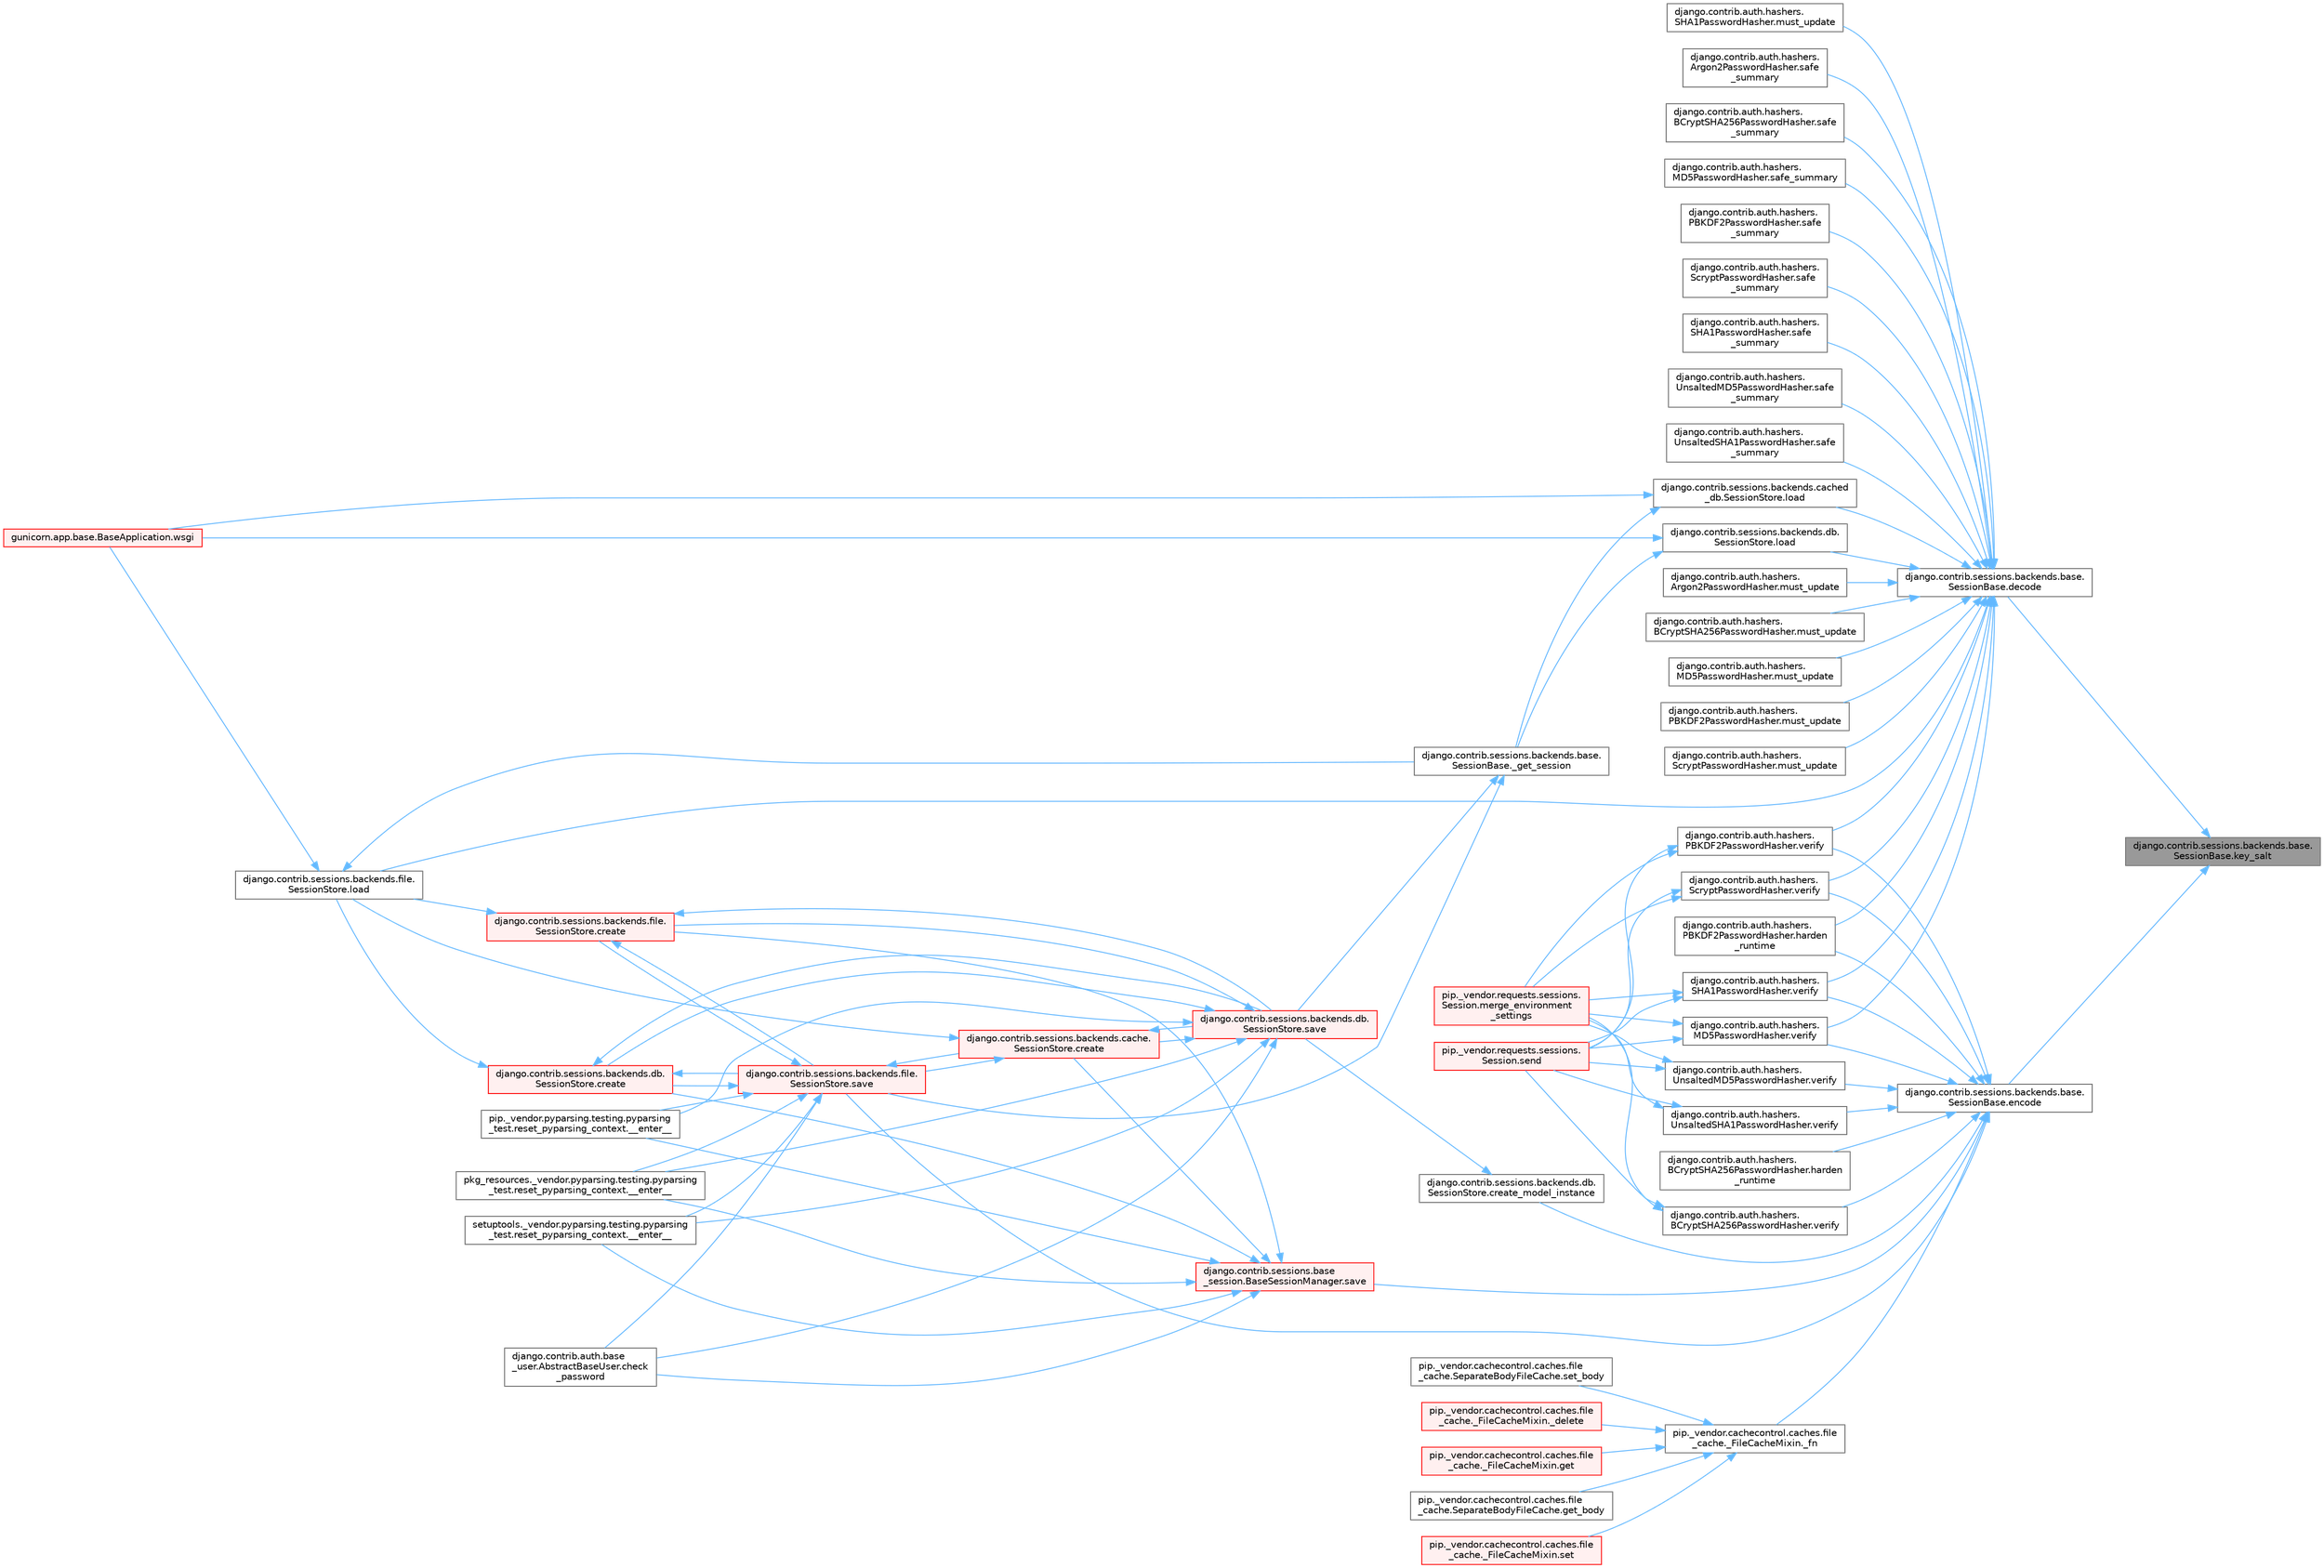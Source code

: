 digraph "django.contrib.sessions.backends.base.SessionBase.key_salt"
{
 // LATEX_PDF_SIZE
  bgcolor="transparent";
  edge [fontname=Helvetica,fontsize=10,labelfontname=Helvetica,labelfontsize=10];
  node [fontname=Helvetica,fontsize=10,shape=box,height=0.2,width=0.4];
  rankdir="RL";
  Node1 [id="Node000001",label="django.contrib.sessions.backends.base.\lSessionBase.key_salt",height=0.2,width=0.4,color="gray40", fillcolor="grey60", style="filled", fontcolor="black",tooltip=" "];
  Node1 -> Node2 [id="edge1_Node000001_Node000002",dir="back",color="steelblue1",style="solid",tooltip=" "];
  Node2 [id="Node000002",label="django.contrib.sessions.backends.base.\lSessionBase.decode",height=0.2,width=0.4,color="grey40", fillcolor="white", style="filled",URL="$classdjango_1_1contrib_1_1sessions_1_1backends_1_1base_1_1_session_base.html#afb17d15a3cb07df3ddfb339557f3a85f",tooltip=" "];
  Node2 -> Node3 [id="edge2_Node000002_Node000003",dir="back",color="steelblue1",style="solid",tooltip=" "];
  Node3 [id="Node000003",label="django.contrib.auth.hashers.\lPBKDF2PasswordHasher.harden\l_runtime",height=0.2,width=0.4,color="grey40", fillcolor="white", style="filled",URL="$classdjango_1_1contrib_1_1auth_1_1hashers_1_1_p_b_k_d_f2_password_hasher.html#ae7f1dcad47802823597610b026fae83a",tooltip=" "];
  Node2 -> Node4 [id="edge3_Node000002_Node000004",dir="back",color="steelblue1",style="solid",tooltip=" "];
  Node4 [id="Node000004",label="django.contrib.sessions.backends.cached\l_db.SessionStore.load",height=0.2,width=0.4,color="grey40", fillcolor="white", style="filled",URL="$classdjango_1_1contrib_1_1sessions_1_1backends_1_1cached__db_1_1_session_store.html#a0432d07f359fa8281304478688605af7",tooltip=" "];
  Node4 -> Node5 [id="edge4_Node000004_Node000005",dir="back",color="steelblue1",style="solid",tooltip=" "];
  Node5 [id="Node000005",label="django.contrib.sessions.backends.base.\lSessionBase._get_session",height=0.2,width=0.4,color="grey40", fillcolor="white", style="filled",URL="$classdjango_1_1contrib_1_1sessions_1_1backends_1_1base_1_1_session_base.html#a3ca0af594cbb5d34f3d4f76c8f90bf4f",tooltip=" "];
  Node5 -> Node6 [id="edge5_Node000005_Node000006",dir="back",color="steelblue1",style="solid",tooltip=" "];
  Node6 [id="Node000006",label="django.contrib.sessions.backends.db.\lSessionStore.save",height=0.2,width=0.4,color="red", fillcolor="#FFF0F0", style="filled",URL="$classdjango_1_1contrib_1_1sessions_1_1backends_1_1db_1_1_session_store.html#a68a6b4f159bd3dc969ec80b34c1622af",tooltip=" "];
  Node6 -> Node7 [id="edge6_Node000006_Node000007",dir="back",color="steelblue1",style="solid",tooltip=" "];
  Node7 [id="Node000007",label="pip._vendor.pyparsing.testing.pyparsing\l_test.reset_pyparsing_context.__enter__",height=0.2,width=0.4,color="grey40", fillcolor="white", style="filled",URL="$classpip_1_1__vendor_1_1pyparsing_1_1testing_1_1pyparsing__test_1_1reset__pyparsing__context.html#a3d39d97a0d95a9b46c987e6dff52b7c0",tooltip=" "];
  Node6 -> Node8 [id="edge7_Node000006_Node000008",dir="back",color="steelblue1",style="solid",tooltip=" "];
  Node8 [id="Node000008",label="pkg_resources._vendor.pyparsing.testing.pyparsing\l_test.reset_pyparsing_context.__enter__",height=0.2,width=0.4,color="grey40", fillcolor="white", style="filled",URL="$classpkg__resources_1_1__vendor_1_1pyparsing_1_1testing_1_1pyparsing__test_1_1reset__pyparsing__context.html#a8d8360c033ccc7296fb9323a07cdeb25",tooltip=" "];
  Node6 -> Node9 [id="edge8_Node000006_Node000009",dir="back",color="steelblue1",style="solid",tooltip=" "];
  Node9 [id="Node000009",label="setuptools._vendor.pyparsing.testing.pyparsing\l_test.reset_pyparsing_context.__enter__",height=0.2,width=0.4,color="grey40", fillcolor="white", style="filled",URL="$classsetuptools_1_1__vendor_1_1pyparsing_1_1testing_1_1pyparsing__test_1_1reset__pyparsing__context.html#a436e2ea8355c86505c8cfdae81714c7c",tooltip=" "];
  Node6 -> Node10 [id="edge9_Node000006_Node000010",dir="back",color="steelblue1",style="solid",tooltip=" "];
  Node10 [id="Node000010",label="django.contrib.auth.base\l_user.AbstractBaseUser.check\l_password",height=0.2,width=0.4,color="grey40", fillcolor="white", style="filled",URL="$classdjango_1_1contrib_1_1auth_1_1base__user_1_1_abstract_base_user.html#aaa9bb7fa5353bc1917dbd7f87b63321a",tooltip=" "];
  Node6 -> Node11 [id="edge10_Node000006_Node000011",dir="back",color="steelblue1",style="solid",tooltip=" "];
  Node11 [id="Node000011",label="django.contrib.sessions.backends.cache.\lSessionStore.create",height=0.2,width=0.4,color="red", fillcolor="#FFF0F0", style="filled",URL="$classdjango_1_1contrib_1_1sessions_1_1backends_1_1cache_1_1_session_store.html#a38c9efbdb5115fd1820ae198b767c39c",tooltip=" "];
  Node11 -> Node302 [id="edge11_Node000011_Node000302",dir="back",color="steelblue1",style="solid",tooltip=" "];
  Node302 [id="Node000302",label="django.contrib.sessions.backends.file.\lSessionStore.load",height=0.2,width=0.4,color="grey40", fillcolor="white", style="filled",URL="$classdjango_1_1contrib_1_1sessions_1_1backends_1_1file_1_1_session_store.html#a408fa63512306fbaa7bbb62742f0295f",tooltip=" "];
  Node302 -> Node5 [id="edge12_Node000302_Node000005",dir="back",color="steelblue1",style="solid",tooltip=" "];
  Node302 -> Node300 [id="edge13_Node000302_Node000300",dir="back",color="steelblue1",style="solid",tooltip=" "];
  Node300 [id="Node000300",label="gunicorn.app.base.BaseApplication.wsgi",height=0.2,width=0.4,color="red", fillcolor="#FFF0F0", style="filled",URL="$classgunicorn_1_1app_1_1base_1_1_base_application.html#a18ae24b2d0d44fb694b9f2b0cdffa670",tooltip=" "];
  Node11 -> Node6 [id="edge14_Node000011_Node000006",dir="back",color="steelblue1",style="solid",tooltip=" "];
  Node11 -> Node1117 [id="edge15_Node000011_Node001117",dir="back",color="steelblue1",style="solid",tooltip=" "];
  Node1117 [id="Node001117",label="django.contrib.sessions.backends.file.\lSessionStore.save",height=0.2,width=0.4,color="red", fillcolor="#FFF0F0", style="filled",URL="$classdjango_1_1contrib_1_1sessions_1_1backends_1_1file_1_1_session_store.html#af170f9c112376eb1627509287bf9620f",tooltip=" "];
  Node1117 -> Node7 [id="edge16_Node001117_Node000007",dir="back",color="steelblue1",style="solid",tooltip=" "];
  Node1117 -> Node8 [id="edge17_Node001117_Node000008",dir="back",color="steelblue1",style="solid",tooltip=" "];
  Node1117 -> Node9 [id="edge18_Node001117_Node000009",dir="back",color="steelblue1",style="solid",tooltip=" "];
  Node1117 -> Node10 [id="edge19_Node001117_Node000010",dir="back",color="steelblue1",style="solid",tooltip=" "];
  Node1117 -> Node11 [id="edge20_Node001117_Node000011",dir="back",color="steelblue1",style="solid",tooltip=" "];
  Node1117 -> Node393 [id="edge21_Node001117_Node000393",dir="back",color="steelblue1",style="solid",tooltip=" "];
  Node393 [id="Node000393",label="django.contrib.sessions.backends.db.\lSessionStore.create",height=0.2,width=0.4,color="red", fillcolor="#FFF0F0", style="filled",URL="$classdjango_1_1contrib_1_1sessions_1_1backends_1_1db_1_1_session_store.html#a4a98c0168c61e75be58e279660aa6ce4",tooltip=" "];
  Node393 -> Node302 [id="edge22_Node000393_Node000302",dir="back",color="steelblue1",style="solid",tooltip=" "];
  Node393 -> Node6 [id="edge23_Node000393_Node000006",dir="back",color="steelblue1",style="solid",tooltip=" "];
  Node393 -> Node1117 [id="edge24_Node000393_Node001117",dir="back",color="steelblue1",style="solid",tooltip=" "];
  Node1117 -> Node518 [id="edge25_Node001117_Node000518",dir="back",color="steelblue1",style="solid",tooltip=" "];
  Node518 [id="Node000518",label="django.contrib.sessions.backends.file.\lSessionStore.create",height=0.2,width=0.4,color="red", fillcolor="#FFF0F0", style="filled",URL="$classdjango_1_1contrib_1_1sessions_1_1backends_1_1file_1_1_session_store.html#a6624db6a37dfff490f837047e0a60dda",tooltip=" "];
  Node518 -> Node302 [id="edge26_Node000518_Node000302",dir="back",color="steelblue1",style="solid",tooltip=" "];
  Node518 -> Node6 [id="edge27_Node000518_Node000006",dir="back",color="steelblue1",style="solid",tooltip=" "];
  Node518 -> Node1117 [id="edge28_Node000518_Node001117",dir="back",color="steelblue1",style="solid",tooltip=" "];
  Node6 -> Node393 [id="edge29_Node000006_Node000393",dir="back",color="steelblue1",style="solid",tooltip=" "];
  Node6 -> Node518 [id="edge30_Node000006_Node000518",dir="back",color="steelblue1",style="solid",tooltip=" "];
  Node5 -> Node1117 [id="edge31_Node000005_Node001117",dir="back",color="steelblue1",style="solid",tooltip=" "];
  Node4 -> Node300 [id="edge32_Node000004_Node000300",dir="back",color="steelblue1",style="solid",tooltip=" "];
  Node2 -> Node299 [id="edge33_Node000002_Node000299",dir="back",color="steelblue1",style="solid",tooltip=" "];
  Node299 [id="Node000299",label="django.contrib.sessions.backends.db.\lSessionStore.load",height=0.2,width=0.4,color="grey40", fillcolor="white", style="filled",URL="$classdjango_1_1contrib_1_1sessions_1_1backends_1_1db_1_1_session_store.html#aab3bc77d15c0a33590a72f92a2efc994",tooltip=" "];
  Node299 -> Node5 [id="edge34_Node000299_Node000005",dir="back",color="steelblue1",style="solid",tooltip=" "];
  Node299 -> Node300 [id="edge35_Node000299_Node000300",dir="back",color="steelblue1",style="solid",tooltip=" "];
  Node2 -> Node302 [id="edge36_Node000002_Node000302",dir="back",color="steelblue1",style="solid",tooltip=" "];
  Node2 -> Node303 [id="edge37_Node000002_Node000303",dir="back",color="steelblue1",style="solid",tooltip=" "];
  Node303 [id="Node000303",label="django.contrib.auth.hashers.\lArgon2PasswordHasher.must_update",height=0.2,width=0.4,color="grey40", fillcolor="white", style="filled",URL="$classdjango_1_1contrib_1_1auth_1_1hashers_1_1_argon2_password_hasher.html#a4d8d054683b5147b2228836536f8e0a3",tooltip=" "];
  Node2 -> Node304 [id="edge38_Node000002_Node000304",dir="back",color="steelblue1",style="solid",tooltip=" "];
  Node304 [id="Node000304",label="django.contrib.auth.hashers.\lBCryptSHA256PasswordHasher.must_update",height=0.2,width=0.4,color="grey40", fillcolor="white", style="filled",URL="$classdjango_1_1contrib_1_1auth_1_1hashers_1_1_b_crypt_s_h_a256_password_hasher.html#a0da47cb102c5bbb66cf2a88f02681fc4",tooltip=" "];
  Node2 -> Node305 [id="edge39_Node000002_Node000305",dir="back",color="steelblue1",style="solid",tooltip=" "];
  Node305 [id="Node000305",label="django.contrib.auth.hashers.\lMD5PasswordHasher.must_update",height=0.2,width=0.4,color="grey40", fillcolor="white", style="filled",URL="$classdjango_1_1contrib_1_1auth_1_1hashers_1_1_m_d5_password_hasher.html#ab94a37f578422009eb384a7d039be74c",tooltip=" "];
  Node2 -> Node306 [id="edge40_Node000002_Node000306",dir="back",color="steelblue1",style="solid",tooltip=" "];
  Node306 [id="Node000306",label="django.contrib.auth.hashers.\lPBKDF2PasswordHasher.must_update",height=0.2,width=0.4,color="grey40", fillcolor="white", style="filled",URL="$classdjango_1_1contrib_1_1auth_1_1hashers_1_1_p_b_k_d_f2_password_hasher.html#a2779a6ac57e7b11aa5b0f06ff2db0ae0",tooltip=" "];
  Node2 -> Node307 [id="edge41_Node000002_Node000307",dir="back",color="steelblue1",style="solid",tooltip=" "];
  Node307 [id="Node000307",label="django.contrib.auth.hashers.\lScryptPasswordHasher.must_update",height=0.2,width=0.4,color="grey40", fillcolor="white", style="filled",URL="$classdjango_1_1contrib_1_1auth_1_1hashers_1_1_scrypt_password_hasher.html#ad7430c0123af2934cfb00a1df1e98013",tooltip=" "];
  Node2 -> Node308 [id="edge42_Node000002_Node000308",dir="back",color="steelblue1",style="solid",tooltip=" "];
  Node308 [id="Node000308",label="django.contrib.auth.hashers.\lSHA1PasswordHasher.must_update",height=0.2,width=0.4,color="grey40", fillcolor="white", style="filled",URL="$classdjango_1_1contrib_1_1auth_1_1hashers_1_1_s_h_a1_password_hasher.html#a48710ac799dfafff9063e9c3c257879b",tooltip=" "];
  Node2 -> Node309 [id="edge43_Node000002_Node000309",dir="back",color="steelblue1",style="solid",tooltip=" "];
  Node309 [id="Node000309",label="django.contrib.auth.hashers.\lArgon2PasswordHasher.safe\l_summary",height=0.2,width=0.4,color="grey40", fillcolor="white", style="filled",URL="$classdjango_1_1contrib_1_1auth_1_1hashers_1_1_argon2_password_hasher.html#a12accfa1720c447a39dfe2f00072b4bd",tooltip=" "];
  Node2 -> Node310 [id="edge44_Node000002_Node000310",dir="back",color="steelblue1",style="solid",tooltip=" "];
  Node310 [id="Node000310",label="django.contrib.auth.hashers.\lBCryptSHA256PasswordHasher.safe\l_summary",height=0.2,width=0.4,color="grey40", fillcolor="white", style="filled",URL="$classdjango_1_1contrib_1_1auth_1_1hashers_1_1_b_crypt_s_h_a256_password_hasher.html#a8db6b0f1a9bc0c11380da6b595261419",tooltip=" "];
  Node2 -> Node311 [id="edge45_Node000002_Node000311",dir="back",color="steelblue1",style="solid",tooltip=" "];
  Node311 [id="Node000311",label="django.contrib.auth.hashers.\lMD5PasswordHasher.safe_summary",height=0.2,width=0.4,color="grey40", fillcolor="white", style="filled",URL="$classdjango_1_1contrib_1_1auth_1_1hashers_1_1_m_d5_password_hasher.html#aa9ab9e843c2395868e413e2114d95c53",tooltip=" "];
  Node2 -> Node312 [id="edge46_Node000002_Node000312",dir="back",color="steelblue1",style="solid",tooltip=" "];
  Node312 [id="Node000312",label="django.contrib.auth.hashers.\lPBKDF2PasswordHasher.safe\l_summary",height=0.2,width=0.4,color="grey40", fillcolor="white", style="filled",URL="$classdjango_1_1contrib_1_1auth_1_1hashers_1_1_p_b_k_d_f2_password_hasher.html#abc89dd47acbf388179b1559b9175ab9c",tooltip=" "];
  Node2 -> Node313 [id="edge47_Node000002_Node000313",dir="back",color="steelblue1",style="solid",tooltip=" "];
  Node313 [id="Node000313",label="django.contrib.auth.hashers.\lScryptPasswordHasher.safe\l_summary",height=0.2,width=0.4,color="grey40", fillcolor="white", style="filled",URL="$classdjango_1_1contrib_1_1auth_1_1hashers_1_1_scrypt_password_hasher.html#ad8b9a2f43b3b5a6a8ca1f4d55ed354e7",tooltip=" "];
  Node2 -> Node314 [id="edge48_Node000002_Node000314",dir="back",color="steelblue1",style="solid",tooltip=" "];
  Node314 [id="Node000314",label="django.contrib.auth.hashers.\lSHA1PasswordHasher.safe\l_summary",height=0.2,width=0.4,color="grey40", fillcolor="white", style="filled",URL="$classdjango_1_1contrib_1_1auth_1_1hashers_1_1_s_h_a1_password_hasher.html#af0401ddc75458ced75d0a4ba09da337e",tooltip=" "];
  Node2 -> Node315 [id="edge49_Node000002_Node000315",dir="back",color="steelblue1",style="solid",tooltip=" "];
  Node315 [id="Node000315",label="django.contrib.auth.hashers.\lUnsaltedMD5PasswordHasher.safe\l_summary",height=0.2,width=0.4,color="grey40", fillcolor="white", style="filled",URL="$classdjango_1_1contrib_1_1auth_1_1hashers_1_1_unsalted_m_d5_password_hasher.html#a04311fccf82d7ee1d53dd5979e13efda",tooltip=" "];
  Node2 -> Node316 [id="edge50_Node000002_Node000316",dir="back",color="steelblue1",style="solid",tooltip=" "];
  Node316 [id="Node000316",label="django.contrib.auth.hashers.\lUnsaltedSHA1PasswordHasher.safe\l_summary",height=0.2,width=0.4,color="grey40", fillcolor="white", style="filled",URL="$classdjango_1_1contrib_1_1auth_1_1hashers_1_1_unsalted_s_h_a1_password_hasher.html#a78e95b00b0999cf4b19e747e63fa51f8",tooltip=" "];
  Node2 -> Node317 [id="edge51_Node000002_Node000317",dir="back",color="steelblue1",style="solid",tooltip=" "];
  Node317 [id="Node000317",label="django.contrib.auth.hashers.\lMD5PasswordHasher.verify",height=0.2,width=0.4,color="grey40", fillcolor="white", style="filled",URL="$classdjango_1_1contrib_1_1auth_1_1hashers_1_1_m_d5_password_hasher.html#a5ee1720bbd104f7f53ced6d0f7847393",tooltip=" "];
  Node317 -> Node318 [id="edge52_Node000317_Node000318",dir="back",color="steelblue1",style="solid",tooltip=" "];
  Node318 [id="Node000318",label="pip._vendor.requests.sessions.\lSession.merge_environment\l_settings",height=0.2,width=0.4,color="red", fillcolor="#FFF0F0", style="filled",URL="$classpip_1_1__vendor_1_1requests_1_1sessions_1_1_session.html#a1bbc07ae0fd8434a0ae651e3eb482be0",tooltip=" "];
  Node317 -> Node319 [id="edge53_Node000317_Node000319",dir="back",color="steelblue1",style="solid",tooltip=" "];
  Node319 [id="Node000319",label="pip._vendor.requests.sessions.\lSession.send",height=0.2,width=0.4,color="red", fillcolor="#FFF0F0", style="filled",URL="$classpip_1_1__vendor_1_1requests_1_1sessions_1_1_session.html#ac53877008b8d3c6901be36033885124c",tooltip=" "];
  Node2 -> Node3017 [id="edge54_Node000002_Node003017",dir="back",color="steelblue1",style="solid",tooltip=" "];
  Node3017 [id="Node003017",label="django.contrib.auth.hashers.\lPBKDF2PasswordHasher.verify",height=0.2,width=0.4,color="grey40", fillcolor="white", style="filled",URL="$classdjango_1_1contrib_1_1auth_1_1hashers_1_1_p_b_k_d_f2_password_hasher.html#a769f11e83d4f84b6a1aa2414aa345a96",tooltip=" "];
  Node3017 -> Node318 [id="edge55_Node003017_Node000318",dir="back",color="steelblue1",style="solid",tooltip=" "];
  Node3017 -> Node319 [id="edge56_Node003017_Node000319",dir="back",color="steelblue1",style="solid",tooltip=" "];
  Node2 -> Node3018 [id="edge57_Node000002_Node003018",dir="back",color="steelblue1",style="solid",tooltip=" "];
  Node3018 [id="Node003018",label="django.contrib.auth.hashers.\lScryptPasswordHasher.verify",height=0.2,width=0.4,color="grey40", fillcolor="white", style="filled",URL="$classdjango_1_1contrib_1_1auth_1_1hashers_1_1_scrypt_password_hasher.html#ae1fe41459b9b8cc72115d2f8c01f6776",tooltip=" "];
  Node3018 -> Node318 [id="edge58_Node003018_Node000318",dir="back",color="steelblue1",style="solid",tooltip=" "];
  Node3018 -> Node319 [id="edge59_Node003018_Node000319",dir="back",color="steelblue1",style="solid",tooltip=" "];
  Node2 -> Node3019 [id="edge60_Node000002_Node003019",dir="back",color="steelblue1",style="solid",tooltip=" "];
  Node3019 [id="Node003019",label="django.contrib.auth.hashers.\lSHA1PasswordHasher.verify",height=0.2,width=0.4,color="grey40", fillcolor="white", style="filled",URL="$classdjango_1_1contrib_1_1auth_1_1hashers_1_1_s_h_a1_password_hasher.html#a5ac2a7038875bc3da2654b03c1ae2716",tooltip=" "];
  Node3019 -> Node318 [id="edge61_Node003019_Node000318",dir="back",color="steelblue1",style="solid",tooltip=" "];
  Node3019 -> Node319 [id="edge62_Node003019_Node000319",dir="back",color="steelblue1",style="solid",tooltip=" "];
  Node1 -> Node3180 [id="edge63_Node000001_Node003180",dir="back",color="steelblue1",style="solid",tooltip=" "];
  Node3180 [id="Node003180",label="django.contrib.sessions.backends.base.\lSessionBase.encode",height=0.2,width=0.4,color="grey40", fillcolor="white", style="filled",URL="$classdjango_1_1contrib_1_1sessions_1_1backends_1_1base_1_1_session_base.html#a852f82138ea80dfbd7fd279fe91d5044",tooltip=" "];
  Node3180 -> Node3021 [id="edge64_Node003180_Node003021",dir="back",color="steelblue1",style="solid",tooltip=" "];
  Node3021 [id="Node003021",label="pip._vendor.cachecontrol.caches.file\l_cache._FileCacheMixin._fn",height=0.2,width=0.4,color="grey40", fillcolor="white", style="filled",URL="$classpip_1_1__vendor_1_1cachecontrol_1_1caches_1_1file__cache_1_1___file_cache_mixin.html#a8e94253502ca252f8c8ca1e4921fd42f",tooltip=" "];
  Node3021 -> Node3022 [id="edge65_Node003021_Node003022",dir="back",color="steelblue1",style="solid",tooltip=" "];
  Node3022 [id="Node003022",label="pip._vendor.cachecontrol.caches.file\l_cache._FileCacheMixin._delete",height=0.2,width=0.4,color="red", fillcolor="#FFF0F0", style="filled",URL="$classpip_1_1__vendor_1_1cachecontrol_1_1caches_1_1file__cache_1_1___file_cache_mixin.html#a0ebc930693f8386cf1231d4ab04fb800",tooltip=" "];
  Node3021 -> Node3027 [id="edge66_Node003021_Node003027",dir="back",color="steelblue1",style="solid",tooltip=" "];
  Node3027 [id="Node003027",label="pip._vendor.cachecontrol.caches.file\l_cache._FileCacheMixin.get",height=0.2,width=0.4,color="red", fillcolor="#FFF0F0", style="filled",URL="$classpip_1_1__vendor_1_1cachecontrol_1_1caches_1_1file__cache_1_1___file_cache_mixin.html#afef88044f42ddd480be90e94a50e07bc",tooltip=" "];
  Node3021 -> Node3028 [id="edge67_Node003021_Node003028",dir="back",color="steelblue1",style="solid",tooltip=" "];
  Node3028 [id="Node003028",label="pip._vendor.cachecontrol.caches.file\l_cache.SeparateBodyFileCache.get_body",height=0.2,width=0.4,color="grey40", fillcolor="white", style="filled",URL="$classpip_1_1__vendor_1_1cachecontrol_1_1caches_1_1file__cache_1_1_separate_body_file_cache.html#a96853f5f4944aab4999b423e98ae94a7",tooltip=" "];
  Node3021 -> Node3029 [id="edge68_Node003021_Node003029",dir="back",color="steelblue1",style="solid",tooltip=" "];
  Node3029 [id="Node003029",label="pip._vendor.cachecontrol.caches.file\l_cache._FileCacheMixin.set",height=0.2,width=0.4,color="red", fillcolor="#FFF0F0", style="filled",URL="$classpip_1_1__vendor_1_1cachecontrol_1_1caches_1_1file__cache_1_1___file_cache_mixin.html#ae8a7588fc5a71680756743e05deeea9b",tooltip=" "];
  Node3021 -> Node3030 [id="edge69_Node003021_Node003030",dir="back",color="steelblue1",style="solid",tooltip=" "];
  Node3030 [id="Node003030",label="pip._vendor.cachecontrol.caches.file\l_cache.SeparateBodyFileCache.set_body",height=0.2,width=0.4,color="grey40", fillcolor="white", style="filled",URL="$classpip_1_1__vendor_1_1cachecontrol_1_1caches_1_1file__cache_1_1_separate_body_file_cache.html#a8fabbb6143c6afca2477309d3dfa7067",tooltip=" "];
  Node3180 -> Node1809 [id="edge70_Node003180_Node001809",dir="back",color="steelblue1",style="solid",tooltip=" "];
  Node1809 [id="Node001809",label="django.contrib.sessions.backends.db.\lSessionStore.create_model_instance",height=0.2,width=0.4,color="grey40", fillcolor="white", style="filled",URL="$classdjango_1_1contrib_1_1sessions_1_1backends_1_1db_1_1_session_store.html#a0a3de585eb81b76b2c9c405702a7a563",tooltip=" "];
  Node1809 -> Node6 [id="edge71_Node001809_Node000006",dir="back",color="steelblue1",style="solid",tooltip=" "];
  Node3180 -> Node3031 [id="edge72_Node003180_Node003031",dir="back",color="steelblue1",style="solid",tooltip=" "];
  Node3031 [id="Node003031",label="django.contrib.auth.hashers.\lBCryptSHA256PasswordHasher.harden\l_runtime",height=0.2,width=0.4,color="grey40", fillcolor="white", style="filled",URL="$classdjango_1_1contrib_1_1auth_1_1hashers_1_1_b_crypt_s_h_a256_password_hasher.html#aeb2d930973f5a8b0a605c789332df5b0",tooltip=" "];
  Node3180 -> Node3 [id="edge73_Node003180_Node000003",dir="back",color="steelblue1",style="solid",tooltip=" "];
  Node3180 -> Node1117 [id="edge74_Node003180_Node001117",dir="back",color="steelblue1",style="solid",tooltip=" "];
  Node3180 -> Node3032 [id="edge75_Node003180_Node003032",dir="back",color="steelblue1",style="solid",tooltip=" "];
  Node3032 [id="Node003032",label="django.contrib.sessions.base\l_session.BaseSessionManager.save",height=0.2,width=0.4,color="red", fillcolor="#FFF0F0", style="filled",URL="$classdjango_1_1contrib_1_1sessions_1_1base__session_1_1_base_session_manager.html#a323bed24720881f2b0c3e3fce57c1a5a",tooltip=" "];
  Node3032 -> Node7 [id="edge76_Node003032_Node000007",dir="back",color="steelblue1",style="solid",tooltip=" "];
  Node3032 -> Node8 [id="edge77_Node003032_Node000008",dir="back",color="steelblue1",style="solid",tooltip=" "];
  Node3032 -> Node9 [id="edge78_Node003032_Node000009",dir="back",color="steelblue1",style="solid",tooltip=" "];
  Node3032 -> Node10 [id="edge79_Node003032_Node000010",dir="back",color="steelblue1",style="solid",tooltip=" "];
  Node3032 -> Node11 [id="edge80_Node003032_Node000011",dir="back",color="steelblue1",style="solid",tooltip=" "];
  Node3032 -> Node393 [id="edge81_Node003032_Node000393",dir="back",color="steelblue1",style="solid",tooltip=" "];
  Node3032 -> Node518 [id="edge82_Node003032_Node000518",dir="back",color="steelblue1",style="solid",tooltip=" "];
  Node3180 -> Node3033 [id="edge83_Node003180_Node003033",dir="back",color="steelblue1",style="solid",tooltip=" "];
  Node3033 [id="Node003033",label="django.contrib.auth.hashers.\lBCryptSHA256PasswordHasher.verify",height=0.2,width=0.4,color="grey40", fillcolor="white", style="filled",URL="$classdjango_1_1contrib_1_1auth_1_1hashers_1_1_b_crypt_s_h_a256_password_hasher.html#aace67824fb9a74b812da9e723c452182",tooltip=" "];
  Node3033 -> Node318 [id="edge84_Node003033_Node000318",dir="back",color="steelblue1",style="solid",tooltip=" "];
  Node3033 -> Node319 [id="edge85_Node003033_Node000319",dir="back",color="steelblue1",style="solid",tooltip=" "];
  Node3180 -> Node317 [id="edge86_Node003180_Node000317",dir="back",color="steelblue1",style="solid",tooltip=" "];
  Node3180 -> Node3017 [id="edge87_Node003180_Node003017",dir="back",color="steelblue1",style="solid",tooltip=" "];
  Node3180 -> Node3018 [id="edge88_Node003180_Node003018",dir="back",color="steelblue1",style="solid",tooltip=" "];
  Node3180 -> Node3019 [id="edge89_Node003180_Node003019",dir="back",color="steelblue1",style="solid",tooltip=" "];
  Node3180 -> Node3034 [id="edge90_Node003180_Node003034",dir="back",color="steelblue1",style="solid",tooltip=" "];
  Node3034 [id="Node003034",label="django.contrib.auth.hashers.\lUnsaltedMD5PasswordHasher.verify",height=0.2,width=0.4,color="grey40", fillcolor="white", style="filled",URL="$classdjango_1_1contrib_1_1auth_1_1hashers_1_1_unsalted_m_d5_password_hasher.html#ad634eb70221559f3132f12171b8ebae0",tooltip=" "];
  Node3034 -> Node318 [id="edge91_Node003034_Node000318",dir="back",color="steelblue1",style="solid",tooltip=" "];
  Node3034 -> Node319 [id="edge92_Node003034_Node000319",dir="back",color="steelblue1",style="solid",tooltip=" "];
  Node3180 -> Node3035 [id="edge93_Node003180_Node003035",dir="back",color="steelblue1",style="solid",tooltip=" "];
  Node3035 [id="Node003035",label="django.contrib.auth.hashers.\lUnsaltedSHA1PasswordHasher.verify",height=0.2,width=0.4,color="grey40", fillcolor="white", style="filled",URL="$classdjango_1_1contrib_1_1auth_1_1hashers_1_1_unsalted_s_h_a1_password_hasher.html#ad4dd5a8b681866ea72b2b9b8b1f3a552",tooltip=" "];
  Node3035 -> Node318 [id="edge94_Node003035_Node000318",dir="back",color="steelblue1",style="solid",tooltip=" "];
  Node3035 -> Node319 [id="edge95_Node003035_Node000319",dir="back",color="steelblue1",style="solid",tooltip=" "];
}
